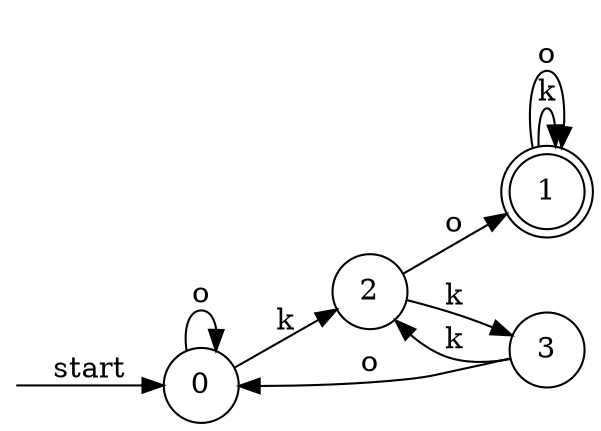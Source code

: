 digraph dfa {
    rankdir = LR;
    node [shape = circle];
    __start [style = invis, shape = point];
    __start -> "0" [ label = "start" ];
    node [shape = doublecircle]; "1"
    node [shape = circle];
    "2" -> "3" [ label = "k" ];
    "2" -> "1" [ label = "o" ];
    "3" -> "2" [ label = "k" ];
    "3" -> "0" [ label = "o" ];
    "0" -> "2" [ label = "k" ];
    "0" -> "0" [ label = "o" ];
    "1" -> "1" [ label = "k" ];
    "1" -> "1" [ label = "o" ];
}
